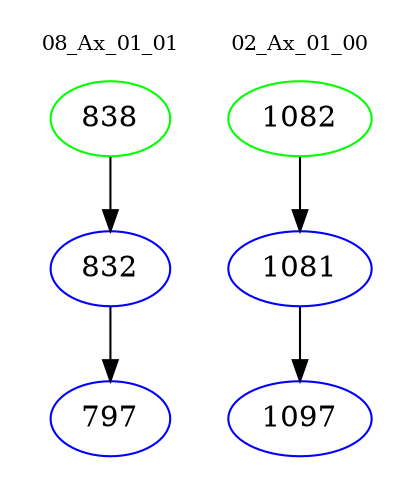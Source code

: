 digraph{
subgraph cluster_0 {
color = white
label = "08_Ax_01_01";
fontsize=10;
T0_838 [label="838", color="green"]
T0_838 -> T0_832 [color="black"]
T0_832 [label="832", color="blue"]
T0_832 -> T0_797 [color="black"]
T0_797 [label="797", color="blue"]
}
subgraph cluster_1 {
color = white
label = "02_Ax_01_00";
fontsize=10;
T1_1082 [label="1082", color="green"]
T1_1082 -> T1_1081 [color="black"]
T1_1081 [label="1081", color="blue"]
T1_1081 -> T1_1097 [color="black"]
T1_1097 [label="1097", color="blue"]
}
}
